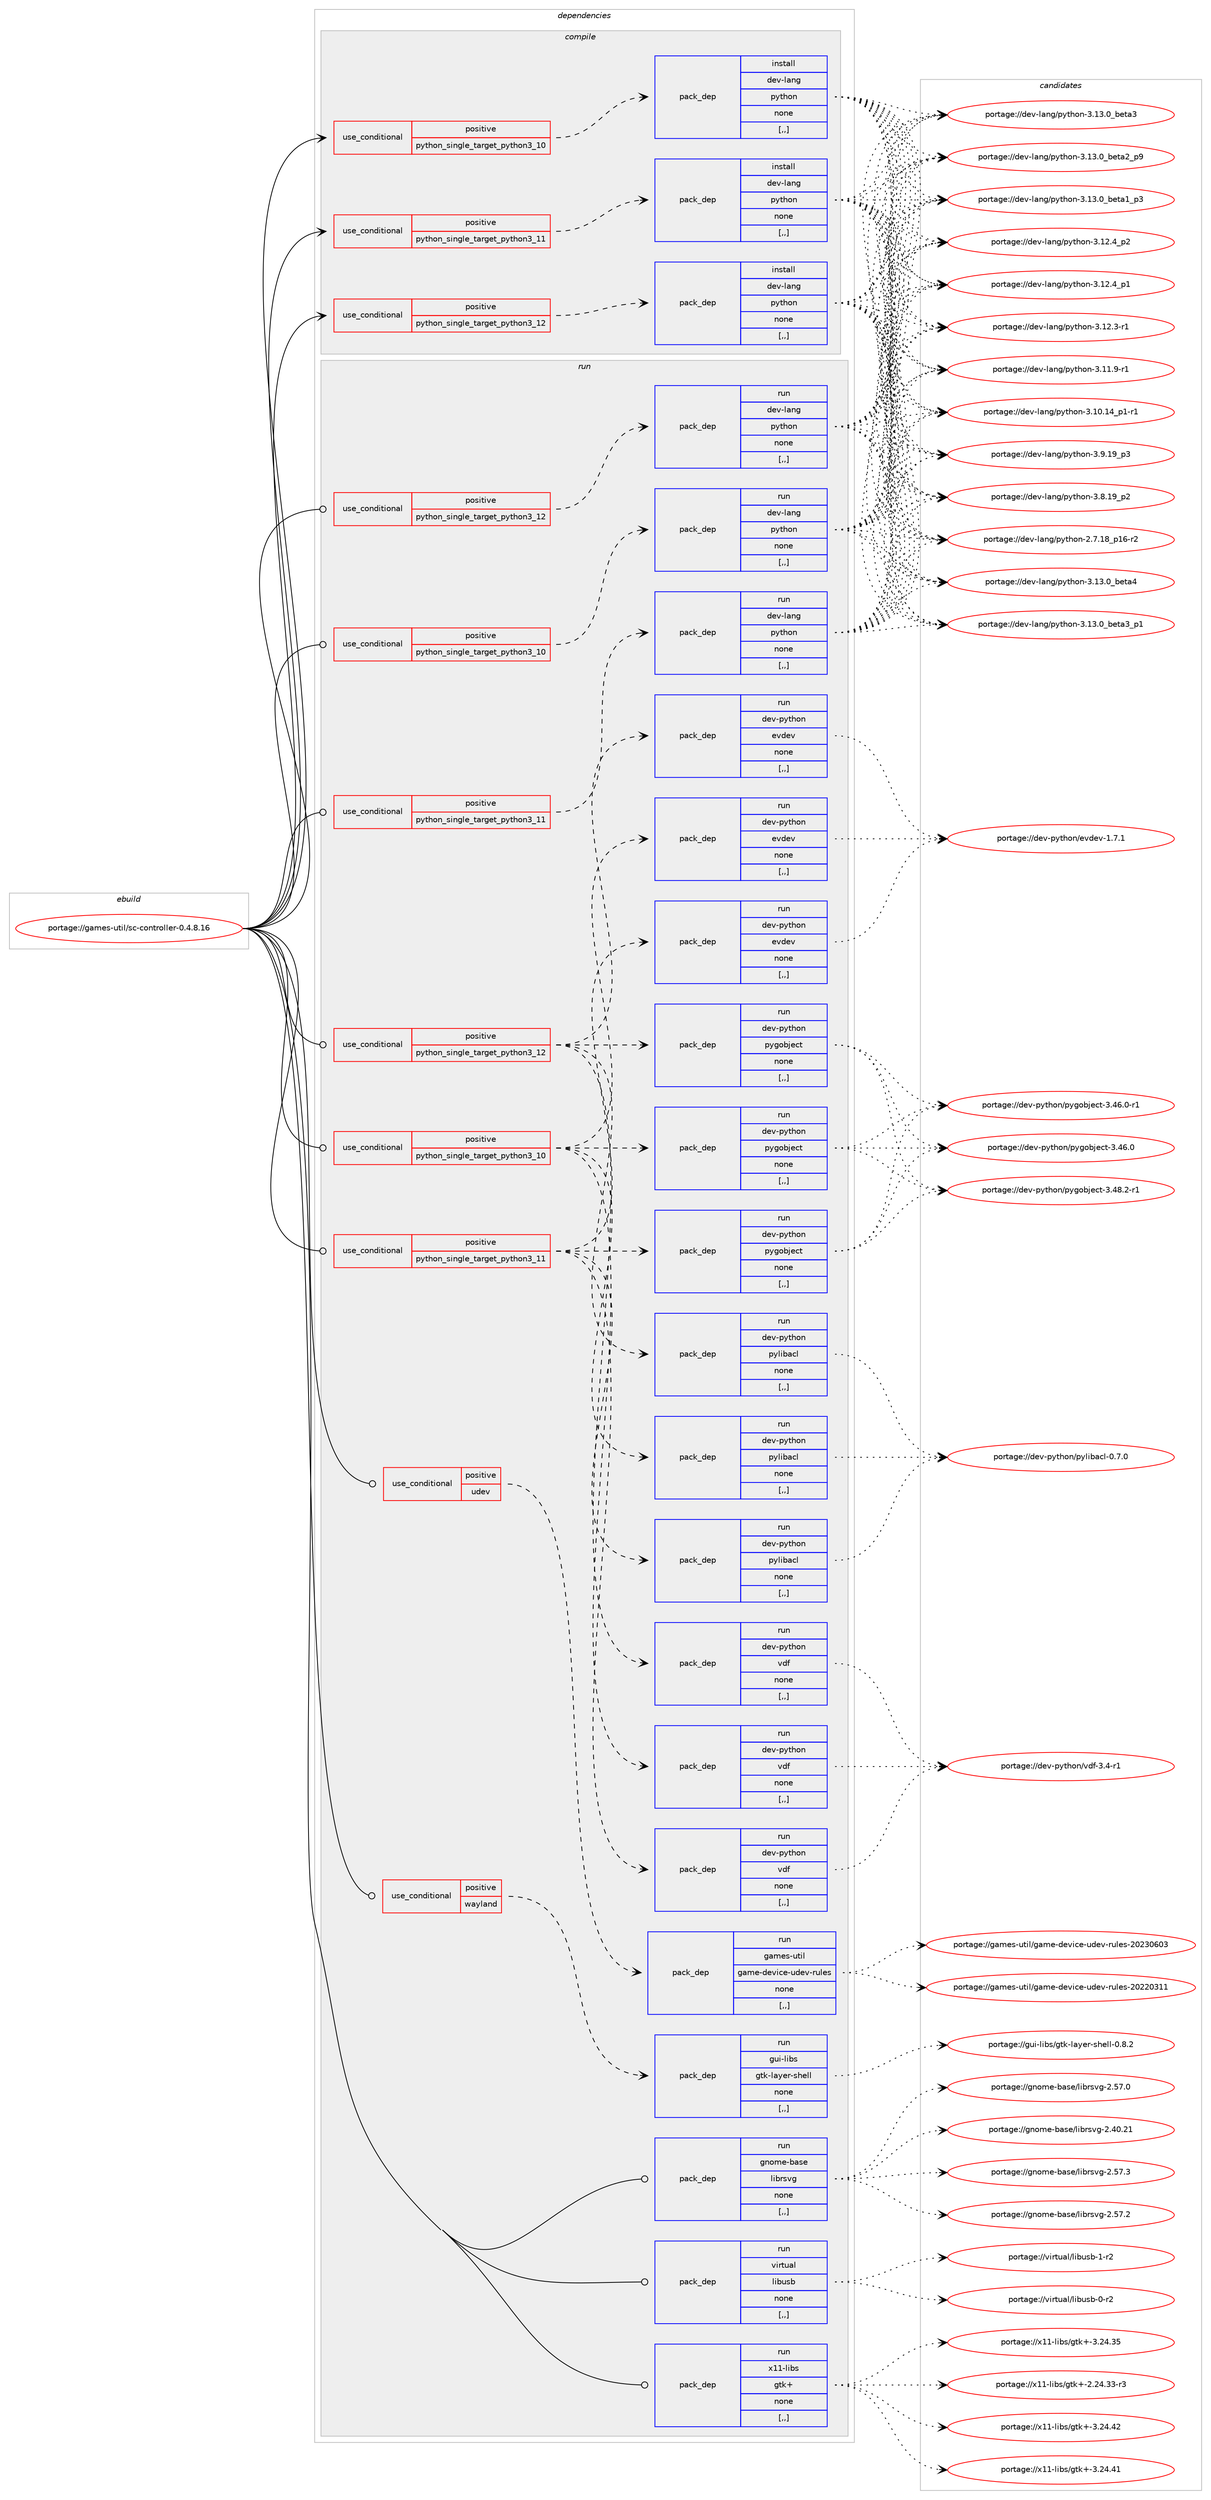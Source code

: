 digraph prolog {

# *************
# Graph options
# *************

newrank=true;
concentrate=true;
compound=true;
graph [rankdir=LR,fontname=Helvetica,fontsize=10,ranksep=1.5];#, ranksep=2.5, nodesep=0.2];
edge  [arrowhead=vee];
node  [fontname=Helvetica,fontsize=10];

# **********
# The ebuild
# **********

subgraph cluster_leftcol {
color=gray;
label=<<i>ebuild</i>>;
id [label="portage://games-util/sc-controller-0.4.8.16", color=red, width=4, href="../games-util/sc-controller-0.4.8.16.svg"];
}

# ****************
# The dependencies
# ****************

subgraph cluster_midcol {
color=gray;
label=<<i>dependencies</i>>;
subgraph cluster_compile {
fillcolor="#eeeeee";
style=filled;
label=<<i>compile</i>>;
subgraph cond65015 {
dependency235921 [label=<<TABLE BORDER="0" CELLBORDER="1" CELLSPACING="0" CELLPADDING="4"><TR><TD ROWSPAN="3" CELLPADDING="10">use_conditional</TD></TR><TR><TD>positive</TD></TR><TR><TD>python_single_target_python3_10</TD></TR></TABLE>>, shape=none, color=red];
subgraph pack169376 {
dependency235922 [label=<<TABLE BORDER="0" CELLBORDER="1" CELLSPACING="0" CELLPADDING="4" WIDTH="220"><TR><TD ROWSPAN="6" CELLPADDING="30">pack_dep</TD></TR><TR><TD WIDTH="110">install</TD></TR><TR><TD>dev-lang</TD></TR><TR><TD>python</TD></TR><TR><TD>none</TD></TR><TR><TD>[,,]</TD></TR></TABLE>>, shape=none, color=blue];
}
dependency235921:e -> dependency235922:w [weight=20,style="dashed",arrowhead="vee"];
}
id:e -> dependency235921:w [weight=20,style="solid",arrowhead="vee"];
subgraph cond65016 {
dependency235923 [label=<<TABLE BORDER="0" CELLBORDER="1" CELLSPACING="0" CELLPADDING="4"><TR><TD ROWSPAN="3" CELLPADDING="10">use_conditional</TD></TR><TR><TD>positive</TD></TR><TR><TD>python_single_target_python3_11</TD></TR></TABLE>>, shape=none, color=red];
subgraph pack169377 {
dependency235924 [label=<<TABLE BORDER="0" CELLBORDER="1" CELLSPACING="0" CELLPADDING="4" WIDTH="220"><TR><TD ROWSPAN="6" CELLPADDING="30">pack_dep</TD></TR><TR><TD WIDTH="110">install</TD></TR><TR><TD>dev-lang</TD></TR><TR><TD>python</TD></TR><TR><TD>none</TD></TR><TR><TD>[,,]</TD></TR></TABLE>>, shape=none, color=blue];
}
dependency235923:e -> dependency235924:w [weight=20,style="dashed",arrowhead="vee"];
}
id:e -> dependency235923:w [weight=20,style="solid",arrowhead="vee"];
subgraph cond65017 {
dependency235925 [label=<<TABLE BORDER="0" CELLBORDER="1" CELLSPACING="0" CELLPADDING="4"><TR><TD ROWSPAN="3" CELLPADDING="10">use_conditional</TD></TR><TR><TD>positive</TD></TR><TR><TD>python_single_target_python3_12</TD></TR></TABLE>>, shape=none, color=red];
subgraph pack169378 {
dependency235926 [label=<<TABLE BORDER="0" CELLBORDER="1" CELLSPACING="0" CELLPADDING="4" WIDTH="220"><TR><TD ROWSPAN="6" CELLPADDING="30">pack_dep</TD></TR><TR><TD WIDTH="110">install</TD></TR><TR><TD>dev-lang</TD></TR><TR><TD>python</TD></TR><TR><TD>none</TD></TR><TR><TD>[,,]</TD></TR></TABLE>>, shape=none, color=blue];
}
dependency235925:e -> dependency235926:w [weight=20,style="dashed",arrowhead="vee"];
}
id:e -> dependency235925:w [weight=20,style="solid",arrowhead="vee"];
}
subgraph cluster_compileandrun {
fillcolor="#eeeeee";
style=filled;
label=<<i>compile and run</i>>;
}
subgraph cluster_run {
fillcolor="#eeeeee";
style=filled;
label=<<i>run</i>>;
subgraph cond65018 {
dependency235927 [label=<<TABLE BORDER="0" CELLBORDER="1" CELLSPACING="0" CELLPADDING="4"><TR><TD ROWSPAN="3" CELLPADDING="10">use_conditional</TD></TR><TR><TD>positive</TD></TR><TR><TD>python_single_target_python3_10</TD></TR></TABLE>>, shape=none, color=red];
subgraph pack169379 {
dependency235928 [label=<<TABLE BORDER="0" CELLBORDER="1" CELLSPACING="0" CELLPADDING="4" WIDTH="220"><TR><TD ROWSPAN="6" CELLPADDING="30">pack_dep</TD></TR><TR><TD WIDTH="110">run</TD></TR><TR><TD>dev-lang</TD></TR><TR><TD>python</TD></TR><TR><TD>none</TD></TR><TR><TD>[,,]</TD></TR></TABLE>>, shape=none, color=blue];
}
dependency235927:e -> dependency235928:w [weight=20,style="dashed",arrowhead="vee"];
}
id:e -> dependency235927:w [weight=20,style="solid",arrowhead="odot"];
subgraph cond65019 {
dependency235929 [label=<<TABLE BORDER="0" CELLBORDER="1" CELLSPACING="0" CELLPADDING="4"><TR><TD ROWSPAN="3" CELLPADDING="10">use_conditional</TD></TR><TR><TD>positive</TD></TR><TR><TD>python_single_target_python3_10</TD></TR></TABLE>>, shape=none, color=red];
subgraph pack169380 {
dependency235930 [label=<<TABLE BORDER="0" CELLBORDER="1" CELLSPACING="0" CELLPADDING="4" WIDTH="220"><TR><TD ROWSPAN="6" CELLPADDING="30">pack_dep</TD></TR><TR><TD WIDTH="110">run</TD></TR><TR><TD>dev-python</TD></TR><TR><TD>evdev</TD></TR><TR><TD>none</TD></TR><TR><TD>[,,]</TD></TR></TABLE>>, shape=none, color=blue];
}
dependency235929:e -> dependency235930:w [weight=20,style="dashed",arrowhead="vee"];
subgraph pack169381 {
dependency235931 [label=<<TABLE BORDER="0" CELLBORDER="1" CELLSPACING="0" CELLPADDING="4" WIDTH="220"><TR><TD ROWSPAN="6" CELLPADDING="30">pack_dep</TD></TR><TR><TD WIDTH="110">run</TD></TR><TR><TD>dev-python</TD></TR><TR><TD>pygobject</TD></TR><TR><TD>none</TD></TR><TR><TD>[,,]</TD></TR></TABLE>>, shape=none, color=blue];
}
dependency235929:e -> dependency235931:w [weight=20,style="dashed",arrowhead="vee"];
subgraph pack169382 {
dependency235932 [label=<<TABLE BORDER="0" CELLBORDER="1" CELLSPACING="0" CELLPADDING="4" WIDTH="220"><TR><TD ROWSPAN="6" CELLPADDING="30">pack_dep</TD></TR><TR><TD WIDTH="110">run</TD></TR><TR><TD>dev-python</TD></TR><TR><TD>pylibacl</TD></TR><TR><TD>none</TD></TR><TR><TD>[,,]</TD></TR></TABLE>>, shape=none, color=blue];
}
dependency235929:e -> dependency235932:w [weight=20,style="dashed",arrowhead="vee"];
subgraph pack169383 {
dependency235933 [label=<<TABLE BORDER="0" CELLBORDER="1" CELLSPACING="0" CELLPADDING="4" WIDTH="220"><TR><TD ROWSPAN="6" CELLPADDING="30">pack_dep</TD></TR><TR><TD WIDTH="110">run</TD></TR><TR><TD>dev-python</TD></TR><TR><TD>vdf</TD></TR><TR><TD>none</TD></TR><TR><TD>[,,]</TD></TR></TABLE>>, shape=none, color=blue];
}
dependency235929:e -> dependency235933:w [weight=20,style="dashed",arrowhead="vee"];
}
id:e -> dependency235929:w [weight=20,style="solid",arrowhead="odot"];
subgraph cond65020 {
dependency235934 [label=<<TABLE BORDER="0" CELLBORDER="1" CELLSPACING="0" CELLPADDING="4"><TR><TD ROWSPAN="3" CELLPADDING="10">use_conditional</TD></TR><TR><TD>positive</TD></TR><TR><TD>python_single_target_python3_11</TD></TR></TABLE>>, shape=none, color=red];
subgraph pack169384 {
dependency235935 [label=<<TABLE BORDER="0" CELLBORDER="1" CELLSPACING="0" CELLPADDING="4" WIDTH="220"><TR><TD ROWSPAN="6" CELLPADDING="30">pack_dep</TD></TR><TR><TD WIDTH="110">run</TD></TR><TR><TD>dev-lang</TD></TR><TR><TD>python</TD></TR><TR><TD>none</TD></TR><TR><TD>[,,]</TD></TR></TABLE>>, shape=none, color=blue];
}
dependency235934:e -> dependency235935:w [weight=20,style="dashed",arrowhead="vee"];
}
id:e -> dependency235934:w [weight=20,style="solid",arrowhead="odot"];
subgraph cond65021 {
dependency235936 [label=<<TABLE BORDER="0" CELLBORDER="1" CELLSPACING="0" CELLPADDING="4"><TR><TD ROWSPAN="3" CELLPADDING="10">use_conditional</TD></TR><TR><TD>positive</TD></TR><TR><TD>python_single_target_python3_11</TD></TR></TABLE>>, shape=none, color=red];
subgraph pack169385 {
dependency235937 [label=<<TABLE BORDER="0" CELLBORDER="1" CELLSPACING="0" CELLPADDING="4" WIDTH="220"><TR><TD ROWSPAN="6" CELLPADDING="30">pack_dep</TD></TR><TR><TD WIDTH="110">run</TD></TR><TR><TD>dev-python</TD></TR><TR><TD>evdev</TD></TR><TR><TD>none</TD></TR><TR><TD>[,,]</TD></TR></TABLE>>, shape=none, color=blue];
}
dependency235936:e -> dependency235937:w [weight=20,style="dashed",arrowhead="vee"];
subgraph pack169386 {
dependency235938 [label=<<TABLE BORDER="0" CELLBORDER="1" CELLSPACING="0" CELLPADDING="4" WIDTH="220"><TR><TD ROWSPAN="6" CELLPADDING="30">pack_dep</TD></TR><TR><TD WIDTH="110">run</TD></TR><TR><TD>dev-python</TD></TR><TR><TD>pygobject</TD></TR><TR><TD>none</TD></TR><TR><TD>[,,]</TD></TR></TABLE>>, shape=none, color=blue];
}
dependency235936:e -> dependency235938:w [weight=20,style="dashed",arrowhead="vee"];
subgraph pack169387 {
dependency235939 [label=<<TABLE BORDER="0" CELLBORDER="1" CELLSPACING="0" CELLPADDING="4" WIDTH="220"><TR><TD ROWSPAN="6" CELLPADDING="30">pack_dep</TD></TR><TR><TD WIDTH="110">run</TD></TR><TR><TD>dev-python</TD></TR><TR><TD>pylibacl</TD></TR><TR><TD>none</TD></TR><TR><TD>[,,]</TD></TR></TABLE>>, shape=none, color=blue];
}
dependency235936:e -> dependency235939:w [weight=20,style="dashed",arrowhead="vee"];
subgraph pack169388 {
dependency235940 [label=<<TABLE BORDER="0" CELLBORDER="1" CELLSPACING="0" CELLPADDING="4" WIDTH="220"><TR><TD ROWSPAN="6" CELLPADDING="30">pack_dep</TD></TR><TR><TD WIDTH="110">run</TD></TR><TR><TD>dev-python</TD></TR><TR><TD>vdf</TD></TR><TR><TD>none</TD></TR><TR><TD>[,,]</TD></TR></TABLE>>, shape=none, color=blue];
}
dependency235936:e -> dependency235940:w [weight=20,style="dashed",arrowhead="vee"];
}
id:e -> dependency235936:w [weight=20,style="solid",arrowhead="odot"];
subgraph cond65022 {
dependency235941 [label=<<TABLE BORDER="0" CELLBORDER="1" CELLSPACING="0" CELLPADDING="4"><TR><TD ROWSPAN="3" CELLPADDING="10">use_conditional</TD></TR><TR><TD>positive</TD></TR><TR><TD>python_single_target_python3_12</TD></TR></TABLE>>, shape=none, color=red];
subgraph pack169389 {
dependency235942 [label=<<TABLE BORDER="0" CELLBORDER="1" CELLSPACING="0" CELLPADDING="4" WIDTH="220"><TR><TD ROWSPAN="6" CELLPADDING="30">pack_dep</TD></TR><TR><TD WIDTH="110">run</TD></TR><TR><TD>dev-lang</TD></TR><TR><TD>python</TD></TR><TR><TD>none</TD></TR><TR><TD>[,,]</TD></TR></TABLE>>, shape=none, color=blue];
}
dependency235941:e -> dependency235942:w [weight=20,style="dashed",arrowhead="vee"];
}
id:e -> dependency235941:w [weight=20,style="solid",arrowhead="odot"];
subgraph cond65023 {
dependency235943 [label=<<TABLE BORDER="0" CELLBORDER="1" CELLSPACING="0" CELLPADDING="4"><TR><TD ROWSPAN="3" CELLPADDING="10">use_conditional</TD></TR><TR><TD>positive</TD></TR><TR><TD>python_single_target_python3_12</TD></TR></TABLE>>, shape=none, color=red];
subgraph pack169390 {
dependency235944 [label=<<TABLE BORDER="0" CELLBORDER="1" CELLSPACING="0" CELLPADDING="4" WIDTH="220"><TR><TD ROWSPAN="6" CELLPADDING="30">pack_dep</TD></TR><TR><TD WIDTH="110">run</TD></TR><TR><TD>dev-python</TD></TR><TR><TD>evdev</TD></TR><TR><TD>none</TD></TR><TR><TD>[,,]</TD></TR></TABLE>>, shape=none, color=blue];
}
dependency235943:e -> dependency235944:w [weight=20,style="dashed",arrowhead="vee"];
subgraph pack169391 {
dependency235945 [label=<<TABLE BORDER="0" CELLBORDER="1" CELLSPACING="0" CELLPADDING="4" WIDTH="220"><TR><TD ROWSPAN="6" CELLPADDING="30">pack_dep</TD></TR><TR><TD WIDTH="110">run</TD></TR><TR><TD>dev-python</TD></TR><TR><TD>pygobject</TD></TR><TR><TD>none</TD></TR><TR><TD>[,,]</TD></TR></TABLE>>, shape=none, color=blue];
}
dependency235943:e -> dependency235945:w [weight=20,style="dashed",arrowhead="vee"];
subgraph pack169392 {
dependency235946 [label=<<TABLE BORDER="0" CELLBORDER="1" CELLSPACING="0" CELLPADDING="4" WIDTH="220"><TR><TD ROWSPAN="6" CELLPADDING="30">pack_dep</TD></TR><TR><TD WIDTH="110">run</TD></TR><TR><TD>dev-python</TD></TR><TR><TD>pylibacl</TD></TR><TR><TD>none</TD></TR><TR><TD>[,,]</TD></TR></TABLE>>, shape=none, color=blue];
}
dependency235943:e -> dependency235946:w [weight=20,style="dashed",arrowhead="vee"];
subgraph pack169393 {
dependency235947 [label=<<TABLE BORDER="0" CELLBORDER="1" CELLSPACING="0" CELLPADDING="4" WIDTH="220"><TR><TD ROWSPAN="6" CELLPADDING="30">pack_dep</TD></TR><TR><TD WIDTH="110">run</TD></TR><TR><TD>dev-python</TD></TR><TR><TD>vdf</TD></TR><TR><TD>none</TD></TR><TR><TD>[,,]</TD></TR></TABLE>>, shape=none, color=blue];
}
dependency235943:e -> dependency235947:w [weight=20,style="dashed",arrowhead="vee"];
}
id:e -> dependency235943:w [weight=20,style="solid",arrowhead="odot"];
subgraph cond65024 {
dependency235948 [label=<<TABLE BORDER="0" CELLBORDER="1" CELLSPACING="0" CELLPADDING="4"><TR><TD ROWSPAN="3" CELLPADDING="10">use_conditional</TD></TR><TR><TD>positive</TD></TR><TR><TD>udev</TD></TR></TABLE>>, shape=none, color=red];
subgraph pack169394 {
dependency235949 [label=<<TABLE BORDER="0" CELLBORDER="1" CELLSPACING="0" CELLPADDING="4" WIDTH="220"><TR><TD ROWSPAN="6" CELLPADDING="30">pack_dep</TD></TR><TR><TD WIDTH="110">run</TD></TR><TR><TD>games-util</TD></TR><TR><TD>game-device-udev-rules</TD></TR><TR><TD>none</TD></TR><TR><TD>[,,]</TD></TR></TABLE>>, shape=none, color=blue];
}
dependency235948:e -> dependency235949:w [weight=20,style="dashed",arrowhead="vee"];
}
id:e -> dependency235948:w [weight=20,style="solid",arrowhead="odot"];
subgraph cond65025 {
dependency235950 [label=<<TABLE BORDER="0" CELLBORDER="1" CELLSPACING="0" CELLPADDING="4"><TR><TD ROWSPAN="3" CELLPADDING="10">use_conditional</TD></TR><TR><TD>positive</TD></TR><TR><TD>wayland</TD></TR></TABLE>>, shape=none, color=red];
subgraph pack169395 {
dependency235951 [label=<<TABLE BORDER="0" CELLBORDER="1" CELLSPACING="0" CELLPADDING="4" WIDTH="220"><TR><TD ROWSPAN="6" CELLPADDING="30">pack_dep</TD></TR><TR><TD WIDTH="110">run</TD></TR><TR><TD>gui-libs</TD></TR><TR><TD>gtk-layer-shell</TD></TR><TR><TD>none</TD></TR><TR><TD>[,,]</TD></TR></TABLE>>, shape=none, color=blue];
}
dependency235950:e -> dependency235951:w [weight=20,style="dashed",arrowhead="vee"];
}
id:e -> dependency235950:w [weight=20,style="solid",arrowhead="odot"];
subgraph pack169396 {
dependency235952 [label=<<TABLE BORDER="0" CELLBORDER="1" CELLSPACING="0" CELLPADDING="4" WIDTH="220"><TR><TD ROWSPAN="6" CELLPADDING="30">pack_dep</TD></TR><TR><TD WIDTH="110">run</TD></TR><TR><TD>gnome-base</TD></TR><TR><TD>librsvg</TD></TR><TR><TD>none</TD></TR><TR><TD>[,,]</TD></TR></TABLE>>, shape=none, color=blue];
}
id:e -> dependency235952:w [weight=20,style="solid",arrowhead="odot"];
subgraph pack169397 {
dependency235953 [label=<<TABLE BORDER="0" CELLBORDER="1" CELLSPACING="0" CELLPADDING="4" WIDTH="220"><TR><TD ROWSPAN="6" CELLPADDING="30">pack_dep</TD></TR><TR><TD WIDTH="110">run</TD></TR><TR><TD>virtual</TD></TR><TR><TD>libusb</TD></TR><TR><TD>none</TD></TR><TR><TD>[,,]</TD></TR></TABLE>>, shape=none, color=blue];
}
id:e -> dependency235953:w [weight=20,style="solid",arrowhead="odot"];
subgraph pack169398 {
dependency235954 [label=<<TABLE BORDER="0" CELLBORDER="1" CELLSPACING="0" CELLPADDING="4" WIDTH="220"><TR><TD ROWSPAN="6" CELLPADDING="30">pack_dep</TD></TR><TR><TD WIDTH="110">run</TD></TR><TR><TD>x11-libs</TD></TR><TR><TD>gtk+</TD></TR><TR><TD>none</TD></TR><TR><TD>[,,]</TD></TR></TABLE>>, shape=none, color=blue];
}
id:e -> dependency235954:w [weight=20,style="solid",arrowhead="odot"];
}
}

# **************
# The candidates
# **************

subgraph cluster_choices {
rank=same;
color=gray;
label=<<i>candidates</i>>;

subgraph choice169376 {
color=black;
nodesep=1;
choice1001011184510897110103471121211161041111104551464951464895981011169752 [label="portage://dev-lang/python-3.13.0_beta4", color=red, width=4,href="../dev-lang/python-3.13.0_beta4.svg"];
choice10010111845108971101034711212111610411111045514649514648959810111697519511249 [label="portage://dev-lang/python-3.13.0_beta3_p1", color=red, width=4,href="../dev-lang/python-3.13.0_beta3_p1.svg"];
choice1001011184510897110103471121211161041111104551464951464895981011169751 [label="portage://dev-lang/python-3.13.0_beta3", color=red, width=4,href="../dev-lang/python-3.13.0_beta3.svg"];
choice10010111845108971101034711212111610411111045514649514648959810111697509511257 [label="portage://dev-lang/python-3.13.0_beta2_p9", color=red, width=4,href="../dev-lang/python-3.13.0_beta2_p9.svg"];
choice10010111845108971101034711212111610411111045514649514648959810111697499511251 [label="portage://dev-lang/python-3.13.0_beta1_p3", color=red, width=4,href="../dev-lang/python-3.13.0_beta1_p3.svg"];
choice100101118451089711010347112121116104111110455146495046529511250 [label="portage://dev-lang/python-3.12.4_p2", color=red, width=4,href="../dev-lang/python-3.12.4_p2.svg"];
choice100101118451089711010347112121116104111110455146495046529511249 [label="portage://dev-lang/python-3.12.4_p1", color=red, width=4,href="../dev-lang/python-3.12.4_p1.svg"];
choice100101118451089711010347112121116104111110455146495046514511449 [label="portage://dev-lang/python-3.12.3-r1", color=red, width=4,href="../dev-lang/python-3.12.3-r1.svg"];
choice100101118451089711010347112121116104111110455146494946574511449 [label="portage://dev-lang/python-3.11.9-r1", color=red, width=4,href="../dev-lang/python-3.11.9-r1.svg"];
choice100101118451089711010347112121116104111110455146494846495295112494511449 [label="portage://dev-lang/python-3.10.14_p1-r1", color=red, width=4,href="../dev-lang/python-3.10.14_p1-r1.svg"];
choice100101118451089711010347112121116104111110455146574649579511251 [label="portage://dev-lang/python-3.9.19_p3", color=red, width=4,href="../dev-lang/python-3.9.19_p3.svg"];
choice100101118451089711010347112121116104111110455146564649579511250 [label="portage://dev-lang/python-3.8.19_p2", color=red, width=4,href="../dev-lang/python-3.8.19_p2.svg"];
choice100101118451089711010347112121116104111110455046554649569511249544511450 [label="portage://dev-lang/python-2.7.18_p16-r2", color=red, width=4,href="../dev-lang/python-2.7.18_p16-r2.svg"];
dependency235922:e -> choice1001011184510897110103471121211161041111104551464951464895981011169752:w [style=dotted,weight="100"];
dependency235922:e -> choice10010111845108971101034711212111610411111045514649514648959810111697519511249:w [style=dotted,weight="100"];
dependency235922:e -> choice1001011184510897110103471121211161041111104551464951464895981011169751:w [style=dotted,weight="100"];
dependency235922:e -> choice10010111845108971101034711212111610411111045514649514648959810111697509511257:w [style=dotted,weight="100"];
dependency235922:e -> choice10010111845108971101034711212111610411111045514649514648959810111697499511251:w [style=dotted,weight="100"];
dependency235922:e -> choice100101118451089711010347112121116104111110455146495046529511250:w [style=dotted,weight="100"];
dependency235922:e -> choice100101118451089711010347112121116104111110455146495046529511249:w [style=dotted,weight="100"];
dependency235922:e -> choice100101118451089711010347112121116104111110455146495046514511449:w [style=dotted,weight="100"];
dependency235922:e -> choice100101118451089711010347112121116104111110455146494946574511449:w [style=dotted,weight="100"];
dependency235922:e -> choice100101118451089711010347112121116104111110455146494846495295112494511449:w [style=dotted,weight="100"];
dependency235922:e -> choice100101118451089711010347112121116104111110455146574649579511251:w [style=dotted,weight="100"];
dependency235922:e -> choice100101118451089711010347112121116104111110455146564649579511250:w [style=dotted,weight="100"];
dependency235922:e -> choice100101118451089711010347112121116104111110455046554649569511249544511450:w [style=dotted,weight="100"];
}
subgraph choice169377 {
color=black;
nodesep=1;
choice1001011184510897110103471121211161041111104551464951464895981011169752 [label="portage://dev-lang/python-3.13.0_beta4", color=red, width=4,href="../dev-lang/python-3.13.0_beta4.svg"];
choice10010111845108971101034711212111610411111045514649514648959810111697519511249 [label="portage://dev-lang/python-3.13.0_beta3_p1", color=red, width=4,href="../dev-lang/python-3.13.0_beta3_p1.svg"];
choice1001011184510897110103471121211161041111104551464951464895981011169751 [label="portage://dev-lang/python-3.13.0_beta3", color=red, width=4,href="../dev-lang/python-3.13.0_beta3.svg"];
choice10010111845108971101034711212111610411111045514649514648959810111697509511257 [label="portage://dev-lang/python-3.13.0_beta2_p9", color=red, width=4,href="../dev-lang/python-3.13.0_beta2_p9.svg"];
choice10010111845108971101034711212111610411111045514649514648959810111697499511251 [label="portage://dev-lang/python-3.13.0_beta1_p3", color=red, width=4,href="../dev-lang/python-3.13.0_beta1_p3.svg"];
choice100101118451089711010347112121116104111110455146495046529511250 [label="portage://dev-lang/python-3.12.4_p2", color=red, width=4,href="../dev-lang/python-3.12.4_p2.svg"];
choice100101118451089711010347112121116104111110455146495046529511249 [label="portage://dev-lang/python-3.12.4_p1", color=red, width=4,href="../dev-lang/python-3.12.4_p1.svg"];
choice100101118451089711010347112121116104111110455146495046514511449 [label="portage://dev-lang/python-3.12.3-r1", color=red, width=4,href="../dev-lang/python-3.12.3-r1.svg"];
choice100101118451089711010347112121116104111110455146494946574511449 [label="portage://dev-lang/python-3.11.9-r1", color=red, width=4,href="../dev-lang/python-3.11.9-r1.svg"];
choice100101118451089711010347112121116104111110455146494846495295112494511449 [label="portage://dev-lang/python-3.10.14_p1-r1", color=red, width=4,href="../dev-lang/python-3.10.14_p1-r1.svg"];
choice100101118451089711010347112121116104111110455146574649579511251 [label="portage://dev-lang/python-3.9.19_p3", color=red, width=4,href="../dev-lang/python-3.9.19_p3.svg"];
choice100101118451089711010347112121116104111110455146564649579511250 [label="portage://dev-lang/python-3.8.19_p2", color=red, width=4,href="../dev-lang/python-3.8.19_p2.svg"];
choice100101118451089711010347112121116104111110455046554649569511249544511450 [label="portage://dev-lang/python-2.7.18_p16-r2", color=red, width=4,href="../dev-lang/python-2.7.18_p16-r2.svg"];
dependency235924:e -> choice1001011184510897110103471121211161041111104551464951464895981011169752:w [style=dotted,weight="100"];
dependency235924:e -> choice10010111845108971101034711212111610411111045514649514648959810111697519511249:w [style=dotted,weight="100"];
dependency235924:e -> choice1001011184510897110103471121211161041111104551464951464895981011169751:w [style=dotted,weight="100"];
dependency235924:e -> choice10010111845108971101034711212111610411111045514649514648959810111697509511257:w [style=dotted,weight="100"];
dependency235924:e -> choice10010111845108971101034711212111610411111045514649514648959810111697499511251:w [style=dotted,weight="100"];
dependency235924:e -> choice100101118451089711010347112121116104111110455146495046529511250:w [style=dotted,weight="100"];
dependency235924:e -> choice100101118451089711010347112121116104111110455146495046529511249:w [style=dotted,weight="100"];
dependency235924:e -> choice100101118451089711010347112121116104111110455146495046514511449:w [style=dotted,weight="100"];
dependency235924:e -> choice100101118451089711010347112121116104111110455146494946574511449:w [style=dotted,weight="100"];
dependency235924:e -> choice100101118451089711010347112121116104111110455146494846495295112494511449:w [style=dotted,weight="100"];
dependency235924:e -> choice100101118451089711010347112121116104111110455146574649579511251:w [style=dotted,weight="100"];
dependency235924:e -> choice100101118451089711010347112121116104111110455146564649579511250:w [style=dotted,weight="100"];
dependency235924:e -> choice100101118451089711010347112121116104111110455046554649569511249544511450:w [style=dotted,weight="100"];
}
subgraph choice169378 {
color=black;
nodesep=1;
choice1001011184510897110103471121211161041111104551464951464895981011169752 [label="portage://dev-lang/python-3.13.0_beta4", color=red, width=4,href="../dev-lang/python-3.13.0_beta4.svg"];
choice10010111845108971101034711212111610411111045514649514648959810111697519511249 [label="portage://dev-lang/python-3.13.0_beta3_p1", color=red, width=4,href="../dev-lang/python-3.13.0_beta3_p1.svg"];
choice1001011184510897110103471121211161041111104551464951464895981011169751 [label="portage://dev-lang/python-3.13.0_beta3", color=red, width=4,href="../dev-lang/python-3.13.0_beta3.svg"];
choice10010111845108971101034711212111610411111045514649514648959810111697509511257 [label="portage://dev-lang/python-3.13.0_beta2_p9", color=red, width=4,href="../dev-lang/python-3.13.0_beta2_p9.svg"];
choice10010111845108971101034711212111610411111045514649514648959810111697499511251 [label="portage://dev-lang/python-3.13.0_beta1_p3", color=red, width=4,href="../dev-lang/python-3.13.0_beta1_p3.svg"];
choice100101118451089711010347112121116104111110455146495046529511250 [label="portage://dev-lang/python-3.12.4_p2", color=red, width=4,href="../dev-lang/python-3.12.4_p2.svg"];
choice100101118451089711010347112121116104111110455146495046529511249 [label="portage://dev-lang/python-3.12.4_p1", color=red, width=4,href="../dev-lang/python-3.12.4_p1.svg"];
choice100101118451089711010347112121116104111110455146495046514511449 [label="portage://dev-lang/python-3.12.3-r1", color=red, width=4,href="../dev-lang/python-3.12.3-r1.svg"];
choice100101118451089711010347112121116104111110455146494946574511449 [label="portage://dev-lang/python-3.11.9-r1", color=red, width=4,href="../dev-lang/python-3.11.9-r1.svg"];
choice100101118451089711010347112121116104111110455146494846495295112494511449 [label="portage://dev-lang/python-3.10.14_p1-r1", color=red, width=4,href="../dev-lang/python-3.10.14_p1-r1.svg"];
choice100101118451089711010347112121116104111110455146574649579511251 [label="portage://dev-lang/python-3.9.19_p3", color=red, width=4,href="../dev-lang/python-3.9.19_p3.svg"];
choice100101118451089711010347112121116104111110455146564649579511250 [label="portage://dev-lang/python-3.8.19_p2", color=red, width=4,href="../dev-lang/python-3.8.19_p2.svg"];
choice100101118451089711010347112121116104111110455046554649569511249544511450 [label="portage://dev-lang/python-2.7.18_p16-r2", color=red, width=4,href="../dev-lang/python-2.7.18_p16-r2.svg"];
dependency235926:e -> choice1001011184510897110103471121211161041111104551464951464895981011169752:w [style=dotted,weight="100"];
dependency235926:e -> choice10010111845108971101034711212111610411111045514649514648959810111697519511249:w [style=dotted,weight="100"];
dependency235926:e -> choice1001011184510897110103471121211161041111104551464951464895981011169751:w [style=dotted,weight="100"];
dependency235926:e -> choice10010111845108971101034711212111610411111045514649514648959810111697509511257:w [style=dotted,weight="100"];
dependency235926:e -> choice10010111845108971101034711212111610411111045514649514648959810111697499511251:w [style=dotted,weight="100"];
dependency235926:e -> choice100101118451089711010347112121116104111110455146495046529511250:w [style=dotted,weight="100"];
dependency235926:e -> choice100101118451089711010347112121116104111110455146495046529511249:w [style=dotted,weight="100"];
dependency235926:e -> choice100101118451089711010347112121116104111110455146495046514511449:w [style=dotted,weight="100"];
dependency235926:e -> choice100101118451089711010347112121116104111110455146494946574511449:w [style=dotted,weight="100"];
dependency235926:e -> choice100101118451089711010347112121116104111110455146494846495295112494511449:w [style=dotted,weight="100"];
dependency235926:e -> choice100101118451089711010347112121116104111110455146574649579511251:w [style=dotted,weight="100"];
dependency235926:e -> choice100101118451089711010347112121116104111110455146564649579511250:w [style=dotted,weight="100"];
dependency235926:e -> choice100101118451089711010347112121116104111110455046554649569511249544511450:w [style=dotted,weight="100"];
}
subgraph choice169379 {
color=black;
nodesep=1;
choice1001011184510897110103471121211161041111104551464951464895981011169752 [label="portage://dev-lang/python-3.13.0_beta4", color=red, width=4,href="../dev-lang/python-3.13.0_beta4.svg"];
choice10010111845108971101034711212111610411111045514649514648959810111697519511249 [label="portage://dev-lang/python-3.13.0_beta3_p1", color=red, width=4,href="../dev-lang/python-3.13.0_beta3_p1.svg"];
choice1001011184510897110103471121211161041111104551464951464895981011169751 [label="portage://dev-lang/python-3.13.0_beta3", color=red, width=4,href="../dev-lang/python-3.13.0_beta3.svg"];
choice10010111845108971101034711212111610411111045514649514648959810111697509511257 [label="portage://dev-lang/python-3.13.0_beta2_p9", color=red, width=4,href="../dev-lang/python-3.13.0_beta2_p9.svg"];
choice10010111845108971101034711212111610411111045514649514648959810111697499511251 [label="portage://dev-lang/python-3.13.0_beta1_p3", color=red, width=4,href="../dev-lang/python-3.13.0_beta1_p3.svg"];
choice100101118451089711010347112121116104111110455146495046529511250 [label="portage://dev-lang/python-3.12.4_p2", color=red, width=4,href="../dev-lang/python-3.12.4_p2.svg"];
choice100101118451089711010347112121116104111110455146495046529511249 [label="portage://dev-lang/python-3.12.4_p1", color=red, width=4,href="../dev-lang/python-3.12.4_p1.svg"];
choice100101118451089711010347112121116104111110455146495046514511449 [label="portage://dev-lang/python-3.12.3-r1", color=red, width=4,href="../dev-lang/python-3.12.3-r1.svg"];
choice100101118451089711010347112121116104111110455146494946574511449 [label="portage://dev-lang/python-3.11.9-r1", color=red, width=4,href="../dev-lang/python-3.11.9-r1.svg"];
choice100101118451089711010347112121116104111110455146494846495295112494511449 [label="portage://dev-lang/python-3.10.14_p1-r1", color=red, width=4,href="../dev-lang/python-3.10.14_p1-r1.svg"];
choice100101118451089711010347112121116104111110455146574649579511251 [label="portage://dev-lang/python-3.9.19_p3", color=red, width=4,href="../dev-lang/python-3.9.19_p3.svg"];
choice100101118451089711010347112121116104111110455146564649579511250 [label="portage://dev-lang/python-3.8.19_p2", color=red, width=4,href="../dev-lang/python-3.8.19_p2.svg"];
choice100101118451089711010347112121116104111110455046554649569511249544511450 [label="portage://dev-lang/python-2.7.18_p16-r2", color=red, width=4,href="../dev-lang/python-2.7.18_p16-r2.svg"];
dependency235928:e -> choice1001011184510897110103471121211161041111104551464951464895981011169752:w [style=dotted,weight="100"];
dependency235928:e -> choice10010111845108971101034711212111610411111045514649514648959810111697519511249:w [style=dotted,weight="100"];
dependency235928:e -> choice1001011184510897110103471121211161041111104551464951464895981011169751:w [style=dotted,weight="100"];
dependency235928:e -> choice10010111845108971101034711212111610411111045514649514648959810111697509511257:w [style=dotted,weight="100"];
dependency235928:e -> choice10010111845108971101034711212111610411111045514649514648959810111697499511251:w [style=dotted,weight="100"];
dependency235928:e -> choice100101118451089711010347112121116104111110455146495046529511250:w [style=dotted,weight="100"];
dependency235928:e -> choice100101118451089711010347112121116104111110455146495046529511249:w [style=dotted,weight="100"];
dependency235928:e -> choice100101118451089711010347112121116104111110455146495046514511449:w [style=dotted,weight="100"];
dependency235928:e -> choice100101118451089711010347112121116104111110455146494946574511449:w [style=dotted,weight="100"];
dependency235928:e -> choice100101118451089711010347112121116104111110455146494846495295112494511449:w [style=dotted,weight="100"];
dependency235928:e -> choice100101118451089711010347112121116104111110455146574649579511251:w [style=dotted,weight="100"];
dependency235928:e -> choice100101118451089711010347112121116104111110455146564649579511250:w [style=dotted,weight="100"];
dependency235928:e -> choice100101118451089711010347112121116104111110455046554649569511249544511450:w [style=dotted,weight="100"];
}
subgraph choice169380 {
color=black;
nodesep=1;
choice1001011184511212111610411111047101118100101118454946554649 [label="portage://dev-python/evdev-1.7.1", color=red, width=4,href="../dev-python/evdev-1.7.1.svg"];
dependency235930:e -> choice1001011184511212111610411111047101118100101118454946554649:w [style=dotted,weight="100"];
}
subgraph choice169381 {
color=black;
nodesep=1;
choice10010111845112121116104111110471121211031119810610199116455146525646504511449 [label="portage://dev-python/pygobject-3.48.2-r1", color=red, width=4,href="../dev-python/pygobject-3.48.2-r1.svg"];
choice10010111845112121116104111110471121211031119810610199116455146525446484511449 [label="portage://dev-python/pygobject-3.46.0-r1", color=red, width=4,href="../dev-python/pygobject-3.46.0-r1.svg"];
choice1001011184511212111610411111047112121103111981061019911645514652544648 [label="portage://dev-python/pygobject-3.46.0", color=red, width=4,href="../dev-python/pygobject-3.46.0.svg"];
dependency235931:e -> choice10010111845112121116104111110471121211031119810610199116455146525646504511449:w [style=dotted,weight="100"];
dependency235931:e -> choice10010111845112121116104111110471121211031119810610199116455146525446484511449:w [style=dotted,weight="100"];
dependency235931:e -> choice1001011184511212111610411111047112121103111981061019911645514652544648:w [style=dotted,weight="100"];
}
subgraph choice169382 {
color=black;
nodesep=1;
choice1001011184511212111610411111047112121108105989799108454846554648 [label="portage://dev-python/pylibacl-0.7.0", color=red, width=4,href="../dev-python/pylibacl-0.7.0.svg"];
dependency235932:e -> choice1001011184511212111610411111047112121108105989799108454846554648:w [style=dotted,weight="100"];
}
subgraph choice169383 {
color=black;
nodesep=1;
choice1001011184511212111610411111047118100102455146524511449 [label="portage://dev-python/vdf-3.4-r1", color=red, width=4,href="../dev-python/vdf-3.4-r1.svg"];
dependency235933:e -> choice1001011184511212111610411111047118100102455146524511449:w [style=dotted,weight="100"];
}
subgraph choice169384 {
color=black;
nodesep=1;
choice1001011184510897110103471121211161041111104551464951464895981011169752 [label="portage://dev-lang/python-3.13.0_beta4", color=red, width=4,href="../dev-lang/python-3.13.0_beta4.svg"];
choice10010111845108971101034711212111610411111045514649514648959810111697519511249 [label="portage://dev-lang/python-3.13.0_beta3_p1", color=red, width=4,href="../dev-lang/python-3.13.0_beta3_p1.svg"];
choice1001011184510897110103471121211161041111104551464951464895981011169751 [label="portage://dev-lang/python-3.13.0_beta3", color=red, width=4,href="../dev-lang/python-3.13.0_beta3.svg"];
choice10010111845108971101034711212111610411111045514649514648959810111697509511257 [label="portage://dev-lang/python-3.13.0_beta2_p9", color=red, width=4,href="../dev-lang/python-3.13.0_beta2_p9.svg"];
choice10010111845108971101034711212111610411111045514649514648959810111697499511251 [label="portage://dev-lang/python-3.13.0_beta1_p3", color=red, width=4,href="../dev-lang/python-3.13.0_beta1_p3.svg"];
choice100101118451089711010347112121116104111110455146495046529511250 [label="portage://dev-lang/python-3.12.4_p2", color=red, width=4,href="../dev-lang/python-3.12.4_p2.svg"];
choice100101118451089711010347112121116104111110455146495046529511249 [label="portage://dev-lang/python-3.12.4_p1", color=red, width=4,href="../dev-lang/python-3.12.4_p1.svg"];
choice100101118451089711010347112121116104111110455146495046514511449 [label="portage://dev-lang/python-3.12.3-r1", color=red, width=4,href="../dev-lang/python-3.12.3-r1.svg"];
choice100101118451089711010347112121116104111110455146494946574511449 [label="portage://dev-lang/python-3.11.9-r1", color=red, width=4,href="../dev-lang/python-3.11.9-r1.svg"];
choice100101118451089711010347112121116104111110455146494846495295112494511449 [label="portage://dev-lang/python-3.10.14_p1-r1", color=red, width=4,href="../dev-lang/python-3.10.14_p1-r1.svg"];
choice100101118451089711010347112121116104111110455146574649579511251 [label="portage://dev-lang/python-3.9.19_p3", color=red, width=4,href="../dev-lang/python-3.9.19_p3.svg"];
choice100101118451089711010347112121116104111110455146564649579511250 [label="portage://dev-lang/python-3.8.19_p2", color=red, width=4,href="../dev-lang/python-3.8.19_p2.svg"];
choice100101118451089711010347112121116104111110455046554649569511249544511450 [label="portage://dev-lang/python-2.7.18_p16-r2", color=red, width=4,href="../dev-lang/python-2.7.18_p16-r2.svg"];
dependency235935:e -> choice1001011184510897110103471121211161041111104551464951464895981011169752:w [style=dotted,weight="100"];
dependency235935:e -> choice10010111845108971101034711212111610411111045514649514648959810111697519511249:w [style=dotted,weight="100"];
dependency235935:e -> choice1001011184510897110103471121211161041111104551464951464895981011169751:w [style=dotted,weight="100"];
dependency235935:e -> choice10010111845108971101034711212111610411111045514649514648959810111697509511257:w [style=dotted,weight="100"];
dependency235935:e -> choice10010111845108971101034711212111610411111045514649514648959810111697499511251:w [style=dotted,weight="100"];
dependency235935:e -> choice100101118451089711010347112121116104111110455146495046529511250:w [style=dotted,weight="100"];
dependency235935:e -> choice100101118451089711010347112121116104111110455146495046529511249:w [style=dotted,weight="100"];
dependency235935:e -> choice100101118451089711010347112121116104111110455146495046514511449:w [style=dotted,weight="100"];
dependency235935:e -> choice100101118451089711010347112121116104111110455146494946574511449:w [style=dotted,weight="100"];
dependency235935:e -> choice100101118451089711010347112121116104111110455146494846495295112494511449:w [style=dotted,weight="100"];
dependency235935:e -> choice100101118451089711010347112121116104111110455146574649579511251:w [style=dotted,weight="100"];
dependency235935:e -> choice100101118451089711010347112121116104111110455146564649579511250:w [style=dotted,weight="100"];
dependency235935:e -> choice100101118451089711010347112121116104111110455046554649569511249544511450:w [style=dotted,weight="100"];
}
subgraph choice169385 {
color=black;
nodesep=1;
choice1001011184511212111610411111047101118100101118454946554649 [label="portage://dev-python/evdev-1.7.1", color=red, width=4,href="../dev-python/evdev-1.7.1.svg"];
dependency235937:e -> choice1001011184511212111610411111047101118100101118454946554649:w [style=dotted,weight="100"];
}
subgraph choice169386 {
color=black;
nodesep=1;
choice10010111845112121116104111110471121211031119810610199116455146525646504511449 [label="portage://dev-python/pygobject-3.48.2-r1", color=red, width=4,href="../dev-python/pygobject-3.48.2-r1.svg"];
choice10010111845112121116104111110471121211031119810610199116455146525446484511449 [label="portage://dev-python/pygobject-3.46.0-r1", color=red, width=4,href="../dev-python/pygobject-3.46.0-r1.svg"];
choice1001011184511212111610411111047112121103111981061019911645514652544648 [label="portage://dev-python/pygobject-3.46.0", color=red, width=4,href="../dev-python/pygobject-3.46.0.svg"];
dependency235938:e -> choice10010111845112121116104111110471121211031119810610199116455146525646504511449:w [style=dotted,weight="100"];
dependency235938:e -> choice10010111845112121116104111110471121211031119810610199116455146525446484511449:w [style=dotted,weight="100"];
dependency235938:e -> choice1001011184511212111610411111047112121103111981061019911645514652544648:w [style=dotted,weight="100"];
}
subgraph choice169387 {
color=black;
nodesep=1;
choice1001011184511212111610411111047112121108105989799108454846554648 [label="portage://dev-python/pylibacl-0.7.0", color=red, width=4,href="../dev-python/pylibacl-0.7.0.svg"];
dependency235939:e -> choice1001011184511212111610411111047112121108105989799108454846554648:w [style=dotted,weight="100"];
}
subgraph choice169388 {
color=black;
nodesep=1;
choice1001011184511212111610411111047118100102455146524511449 [label="portage://dev-python/vdf-3.4-r1", color=red, width=4,href="../dev-python/vdf-3.4-r1.svg"];
dependency235940:e -> choice1001011184511212111610411111047118100102455146524511449:w [style=dotted,weight="100"];
}
subgraph choice169389 {
color=black;
nodesep=1;
choice1001011184510897110103471121211161041111104551464951464895981011169752 [label="portage://dev-lang/python-3.13.0_beta4", color=red, width=4,href="../dev-lang/python-3.13.0_beta4.svg"];
choice10010111845108971101034711212111610411111045514649514648959810111697519511249 [label="portage://dev-lang/python-3.13.0_beta3_p1", color=red, width=4,href="../dev-lang/python-3.13.0_beta3_p1.svg"];
choice1001011184510897110103471121211161041111104551464951464895981011169751 [label="portage://dev-lang/python-3.13.0_beta3", color=red, width=4,href="../dev-lang/python-3.13.0_beta3.svg"];
choice10010111845108971101034711212111610411111045514649514648959810111697509511257 [label="portage://dev-lang/python-3.13.0_beta2_p9", color=red, width=4,href="../dev-lang/python-3.13.0_beta2_p9.svg"];
choice10010111845108971101034711212111610411111045514649514648959810111697499511251 [label="portage://dev-lang/python-3.13.0_beta1_p3", color=red, width=4,href="../dev-lang/python-3.13.0_beta1_p3.svg"];
choice100101118451089711010347112121116104111110455146495046529511250 [label="portage://dev-lang/python-3.12.4_p2", color=red, width=4,href="../dev-lang/python-3.12.4_p2.svg"];
choice100101118451089711010347112121116104111110455146495046529511249 [label="portage://dev-lang/python-3.12.4_p1", color=red, width=4,href="../dev-lang/python-3.12.4_p1.svg"];
choice100101118451089711010347112121116104111110455146495046514511449 [label="portage://dev-lang/python-3.12.3-r1", color=red, width=4,href="../dev-lang/python-3.12.3-r1.svg"];
choice100101118451089711010347112121116104111110455146494946574511449 [label="portage://dev-lang/python-3.11.9-r1", color=red, width=4,href="../dev-lang/python-3.11.9-r1.svg"];
choice100101118451089711010347112121116104111110455146494846495295112494511449 [label="portage://dev-lang/python-3.10.14_p1-r1", color=red, width=4,href="../dev-lang/python-3.10.14_p1-r1.svg"];
choice100101118451089711010347112121116104111110455146574649579511251 [label="portage://dev-lang/python-3.9.19_p3", color=red, width=4,href="../dev-lang/python-3.9.19_p3.svg"];
choice100101118451089711010347112121116104111110455146564649579511250 [label="portage://dev-lang/python-3.8.19_p2", color=red, width=4,href="../dev-lang/python-3.8.19_p2.svg"];
choice100101118451089711010347112121116104111110455046554649569511249544511450 [label="portage://dev-lang/python-2.7.18_p16-r2", color=red, width=4,href="../dev-lang/python-2.7.18_p16-r2.svg"];
dependency235942:e -> choice1001011184510897110103471121211161041111104551464951464895981011169752:w [style=dotted,weight="100"];
dependency235942:e -> choice10010111845108971101034711212111610411111045514649514648959810111697519511249:w [style=dotted,weight="100"];
dependency235942:e -> choice1001011184510897110103471121211161041111104551464951464895981011169751:w [style=dotted,weight="100"];
dependency235942:e -> choice10010111845108971101034711212111610411111045514649514648959810111697509511257:w [style=dotted,weight="100"];
dependency235942:e -> choice10010111845108971101034711212111610411111045514649514648959810111697499511251:w [style=dotted,weight="100"];
dependency235942:e -> choice100101118451089711010347112121116104111110455146495046529511250:w [style=dotted,weight="100"];
dependency235942:e -> choice100101118451089711010347112121116104111110455146495046529511249:w [style=dotted,weight="100"];
dependency235942:e -> choice100101118451089711010347112121116104111110455146495046514511449:w [style=dotted,weight="100"];
dependency235942:e -> choice100101118451089711010347112121116104111110455146494946574511449:w [style=dotted,weight="100"];
dependency235942:e -> choice100101118451089711010347112121116104111110455146494846495295112494511449:w [style=dotted,weight="100"];
dependency235942:e -> choice100101118451089711010347112121116104111110455146574649579511251:w [style=dotted,weight="100"];
dependency235942:e -> choice100101118451089711010347112121116104111110455146564649579511250:w [style=dotted,weight="100"];
dependency235942:e -> choice100101118451089711010347112121116104111110455046554649569511249544511450:w [style=dotted,weight="100"];
}
subgraph choice169390 {
color=black;
nodesep=1;
choice1001011184511212111610411111047101118100101118454946554649 [label="portage://dev-python/evdev-1.7.1", color=red, width=4,href="../dev-python/evdev-1.7.1.svg"];
dependency235944:e -> choice1001011184511212111610411111047101118100101118454946554649:w [style=dotted,weight="100"];
}
subgraph choice169391 {
color=black;
nodesep=1;
choice10010111845112121116104111110471121211031119810610199116455146525646504511449 [label="portage://dev-python/pygobject-3.48.2-r1", color=red, width=4,href="../dev-python/pygobject-3.48.2-r1.svg"];
choice10010111845112121116104111110471121211031119810610199116455146525446484511449 [label="portage://dev-python/pygobject-3.46.0-r1", color=red, width=4,href="../dev-python/pygobject-3.46.0-r1.svg"];
choice1001011184511212111610411111047112121103111981061019911645514652544648 [label="portage://dev-python/pygobject-3.46.0", color=red, width=4,href="../dev-python/pygobject-3.46.0.svg"];
dependency235945:e -> choice10010111845112121116104111110471121211031119810610199116455146525646504511449:w [style=dotted,weight="100"];
dependency235945:e -> choice10010111845112121116104111110471121211031119810610199116455146525446484511449:w [style=dotted,weight="100"];
dependency235945:e -> choice1001011184511212111610411111047112121103111981061019911645514652544648:w [style=dotted,weight="100"];
}
subgraph choice169392 {
color=black;
nodesep=1;
choice1001011184511212111610411111047112121108105989799108454846554648 [label="portage://dev-python/pylibacl-0.7.0", color=red, width=4,href="../dev-python/pylibacl-0.7.0.svg"];
dependency235946:e -> choice1001011184511212111610411111047112121108105989799108454846554648:w [style=dotted,weight="100"];
}
subgraph choice169393 {
color=black;
nodesep=1;
choice1001011184511212111610411111047118100102455146524511449 [label="portage://dev-python/vdf-3.4-r1", color=red, width=4,href="../dev-python/vdf-3.4-r1.svg"];
dependency235947:e -> choice1001011184511212111610411111047118100102455146524511449:w [style=dotted,weight="100"];
}
subgraph choice169394 {
color=black;
nodesep=1;
choice1039710910111545117116105108471039710910145100101118105991014511710010111845114117108101115455048505148544851 [label="portage://games-util/game-device-udev-rules-20230603", color=red, width=4,href="../games-util/game-device-udev-rules-20230603.svg"];
choice1039710910111545117116105108471039710910145100101118105991014511710010111845114117108101115455048505048514949 [label="portage://games-util/game-device-udev-rules-20220311", color=red, width=4,href="../games-util/game-device-udev-rules-20220311.svg"];
dependency235949:e -> choice1039710910111545117116105108471039710910145100101118105991014511710010111845114117108101115455048505148544851:w [style=dotted,weight="100"];
dependency235949:e -> choice1039710910111545117116105108471039710910145100101118105991014511710010111845114117108101115455048505048514949:w [style=dotted,weight="100"];
}
subgraph choice169395 {
color=black;
nodesep=1;
choice103117105451081059811547103116107451089712110111445115104101108108454846564650 [label="portage://gui-libs/gtk-layer-shell-0.8.2", color=red, width=4,href="../gui-libs/gtk-layer-shell-0.8.2.svg"];
dependency235951:e -> choice103117105451081059811547103116107451089712110111445115104101108108454846564650:w [style=dotted,weight="100"];
}
subgraph choice169396 {
color=black;
nodesep=1;
choice103110111109101459897115101471081059811411511810345504653554651 [label="portage://gnome-base/librsvg-2.57.3", color=red, width=4,href="../gnome-base/librsvg-2.57.3.svg"];
choice103110111109101459897115101471081059811411511810345504653554650 [label="portage://gnome-base/librsvg-2.57.2", color=red, width=4,href="../gnome-base/librsvg-2.57.2.svg"];
choice103110111109101459897115101471081059811411511810345504653554648 [label="portage://gnome-base/librsvg-2.57.0", color=red, width=4,href="../gnome-base/librsvg-2.57.0.svg"];
choice10311011110910145989711510147108105981141151181034550465248465049 [label="portage://gnome-base/librsvg-2.40.21", color=red, width=4,href="../gnome-base/librsvg-2.40.21.svg"];
dependency235952:e -> choice103110111109101459897115101471081059811411511810345504653554651:w [style=dotted,weight="100"];
dependency235952:e -> choice103110111109101459897115101471081059811411511810345504653554650:w [style=dotted,weight="100"];
dependency235952:e -> choice103110111109101459897115101471081059811411511810345504653554648:w [style=dotted,weight="100"];
dependency235952:e -> choice10311011110910145989711510147108105981141151181034550465248465049:w [style=dotted,weight="100"];
}
subgraph choice169397 {
color=black;
nodesep=1;
choice1181051141161179710847108105981171159845494511450 [label="portage://virtual/libusb-1-r2", color=red, width=4,href="../virtual/libusb-1-r2.svg"];
choice1181051141161179710847108105981171159845484511450 [label="portage://virtual/libusb-0-r2", color=red, width=4,href="../virtual/libusb-0-r2.svg"];
dependency235953:e -> choice1181051141161179710847108105981171159845494511450:w [style=dotted,weight="100"];
dependency235953:e -> choice1181051141161179710847108105981171159845484511450:w [style=dotted,weight="100"];
}
subgraph choice169398 {
color=black;
nodesep=1;
choice1204949451081059811547103116107434551465052465250 [label="portage://x11-libs/gtk+-3.24.42", color=red, width=4,href="../x11-libs/gtk+-3.24.42.svg"];
choice1204949451081059811547103116107434551465052465249 [label="portage://x11-libs/gtk+-3.24.41", color=red, width=4,href="../x11-libs/gtk+-3.24.41.svg"];
choice1204949451081059811547103116107434551465052465153 [label="portage://x11-libs/gtk+-3.24.35", color=red, width=4,href="../x11-libs/gtk+-3.24.35.svg"];
choice12049494510810598115471031161074345504650524651514511451 [label="portage://x11-libs/gtk+-2.24.33-r3", color=red, width=4,href="../x11-libs/gtk+-2.24.33-r3.svg"];
dependency235954:e -> choice1204949451081059811547103116107434551465052465250:w [style=dotted,weight="100"];
dependency235954:e -> choice1204949451081059811547103116107434551465052465249:w [style=dotted,weight="100"];
dependency235954:e -> choice1204949451081059811547103116107434551465052465153:w [style=dotted,weight="100"];
dependency235954:e -> choice12049494510810598115471031161074345504650524651514511451:w [style=dotted,weight="100"];
}
}

}
